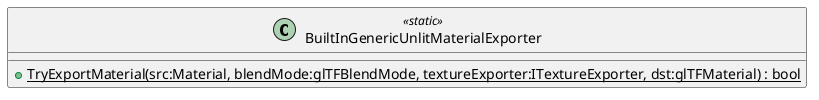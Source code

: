 @startuml
class BuiltInGenericUnlitMaterialExporter <<static>> {
    + {static} TryExportMaterial(src:Material, blendMode:glTFBlendMode, textureExporter:ITextureExporter, dst:glTFMaterial) : bool
}
@enduml
